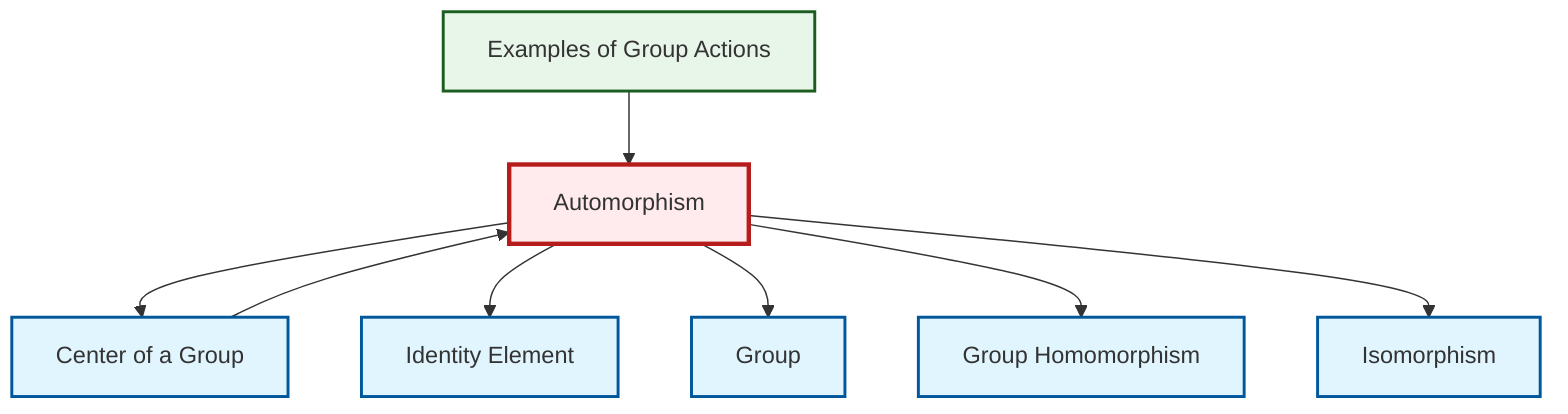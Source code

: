 graph TD
    classDef definition fill:#e1f5fe,stroke:#01579b,stroke-width:2px
    classDef theorem fill:#f3e5f5,stroke:#4a148c,stroke-width:2px
    classDef axiom fill:#fff3e0,stroke:#e65100,stroke-width:2px
    classDef example fill:#e8f5e9,stroke:#1b5e20,stroke-width:2px
    classDef current fill:#ffebee,stroke:#b71c1c,stroke-width:3px
    def-isomorphism["Isomorphism"]:::definition
    def-homomorphism["Group Homomorphism"]:::definition
    def-identity-element["Identity Element"]:::definition
    ex-group-action-examples["Examples of Group Actions"]:::example
    def-automorphism["Automorphism"]:::definition
    def-center-of-group["Center of a Group"]:::definition
    def-group["Group"]:::definition
    def-automorphism --> def-center-of-group
    ex-group-action-examples --> def-automorphism
    def-center-of-group --> def-automorphism
    def-automorphism --> def-identity-element
    def-automorphism --> def-group
    def-automorphism --> def-homomorphism
    def-automorphism --> def-isomorphism
    class def-automorphism current